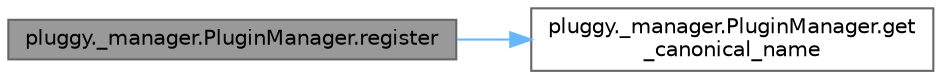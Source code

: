 digraph "pluggy._manager.PluginManager.register"
{
 // LATEX_PDF_SIZE
  bgcolor="transparent";
  edge [fontname=Helvetica,fontsize=10,labelfontname=Helvetica,labelfontsize=10];
  node [fontname=Helvetica,fontsize=10,shape=box,height=0.2,width=0.4];
  rankdir="LR";
  Node1 [id="Node000001",label="pluggy._manager.PluginManager.register",height=0.2,width=0.4,color="gray40", fillcolor="grey60", style="filled", fontcolor="black",tooltip=" "];
  Node1 -> Node2 [id="edge1_Node000001_Node000002",color="steelblue1",style="solid",tooltip=" "];
  Node2 [id="Node000002",label="pluggy._manager.PluginManager.get\l_canonical_name",height=0.2,width=0.4,color="grey40", fillcolor="white", style="filled",URL="$classpluggy_1_1__manager_1_1_plugin_manager.html#a90576c3d61f252ce5ec3eab609465b20",tooltip=" "];
}
